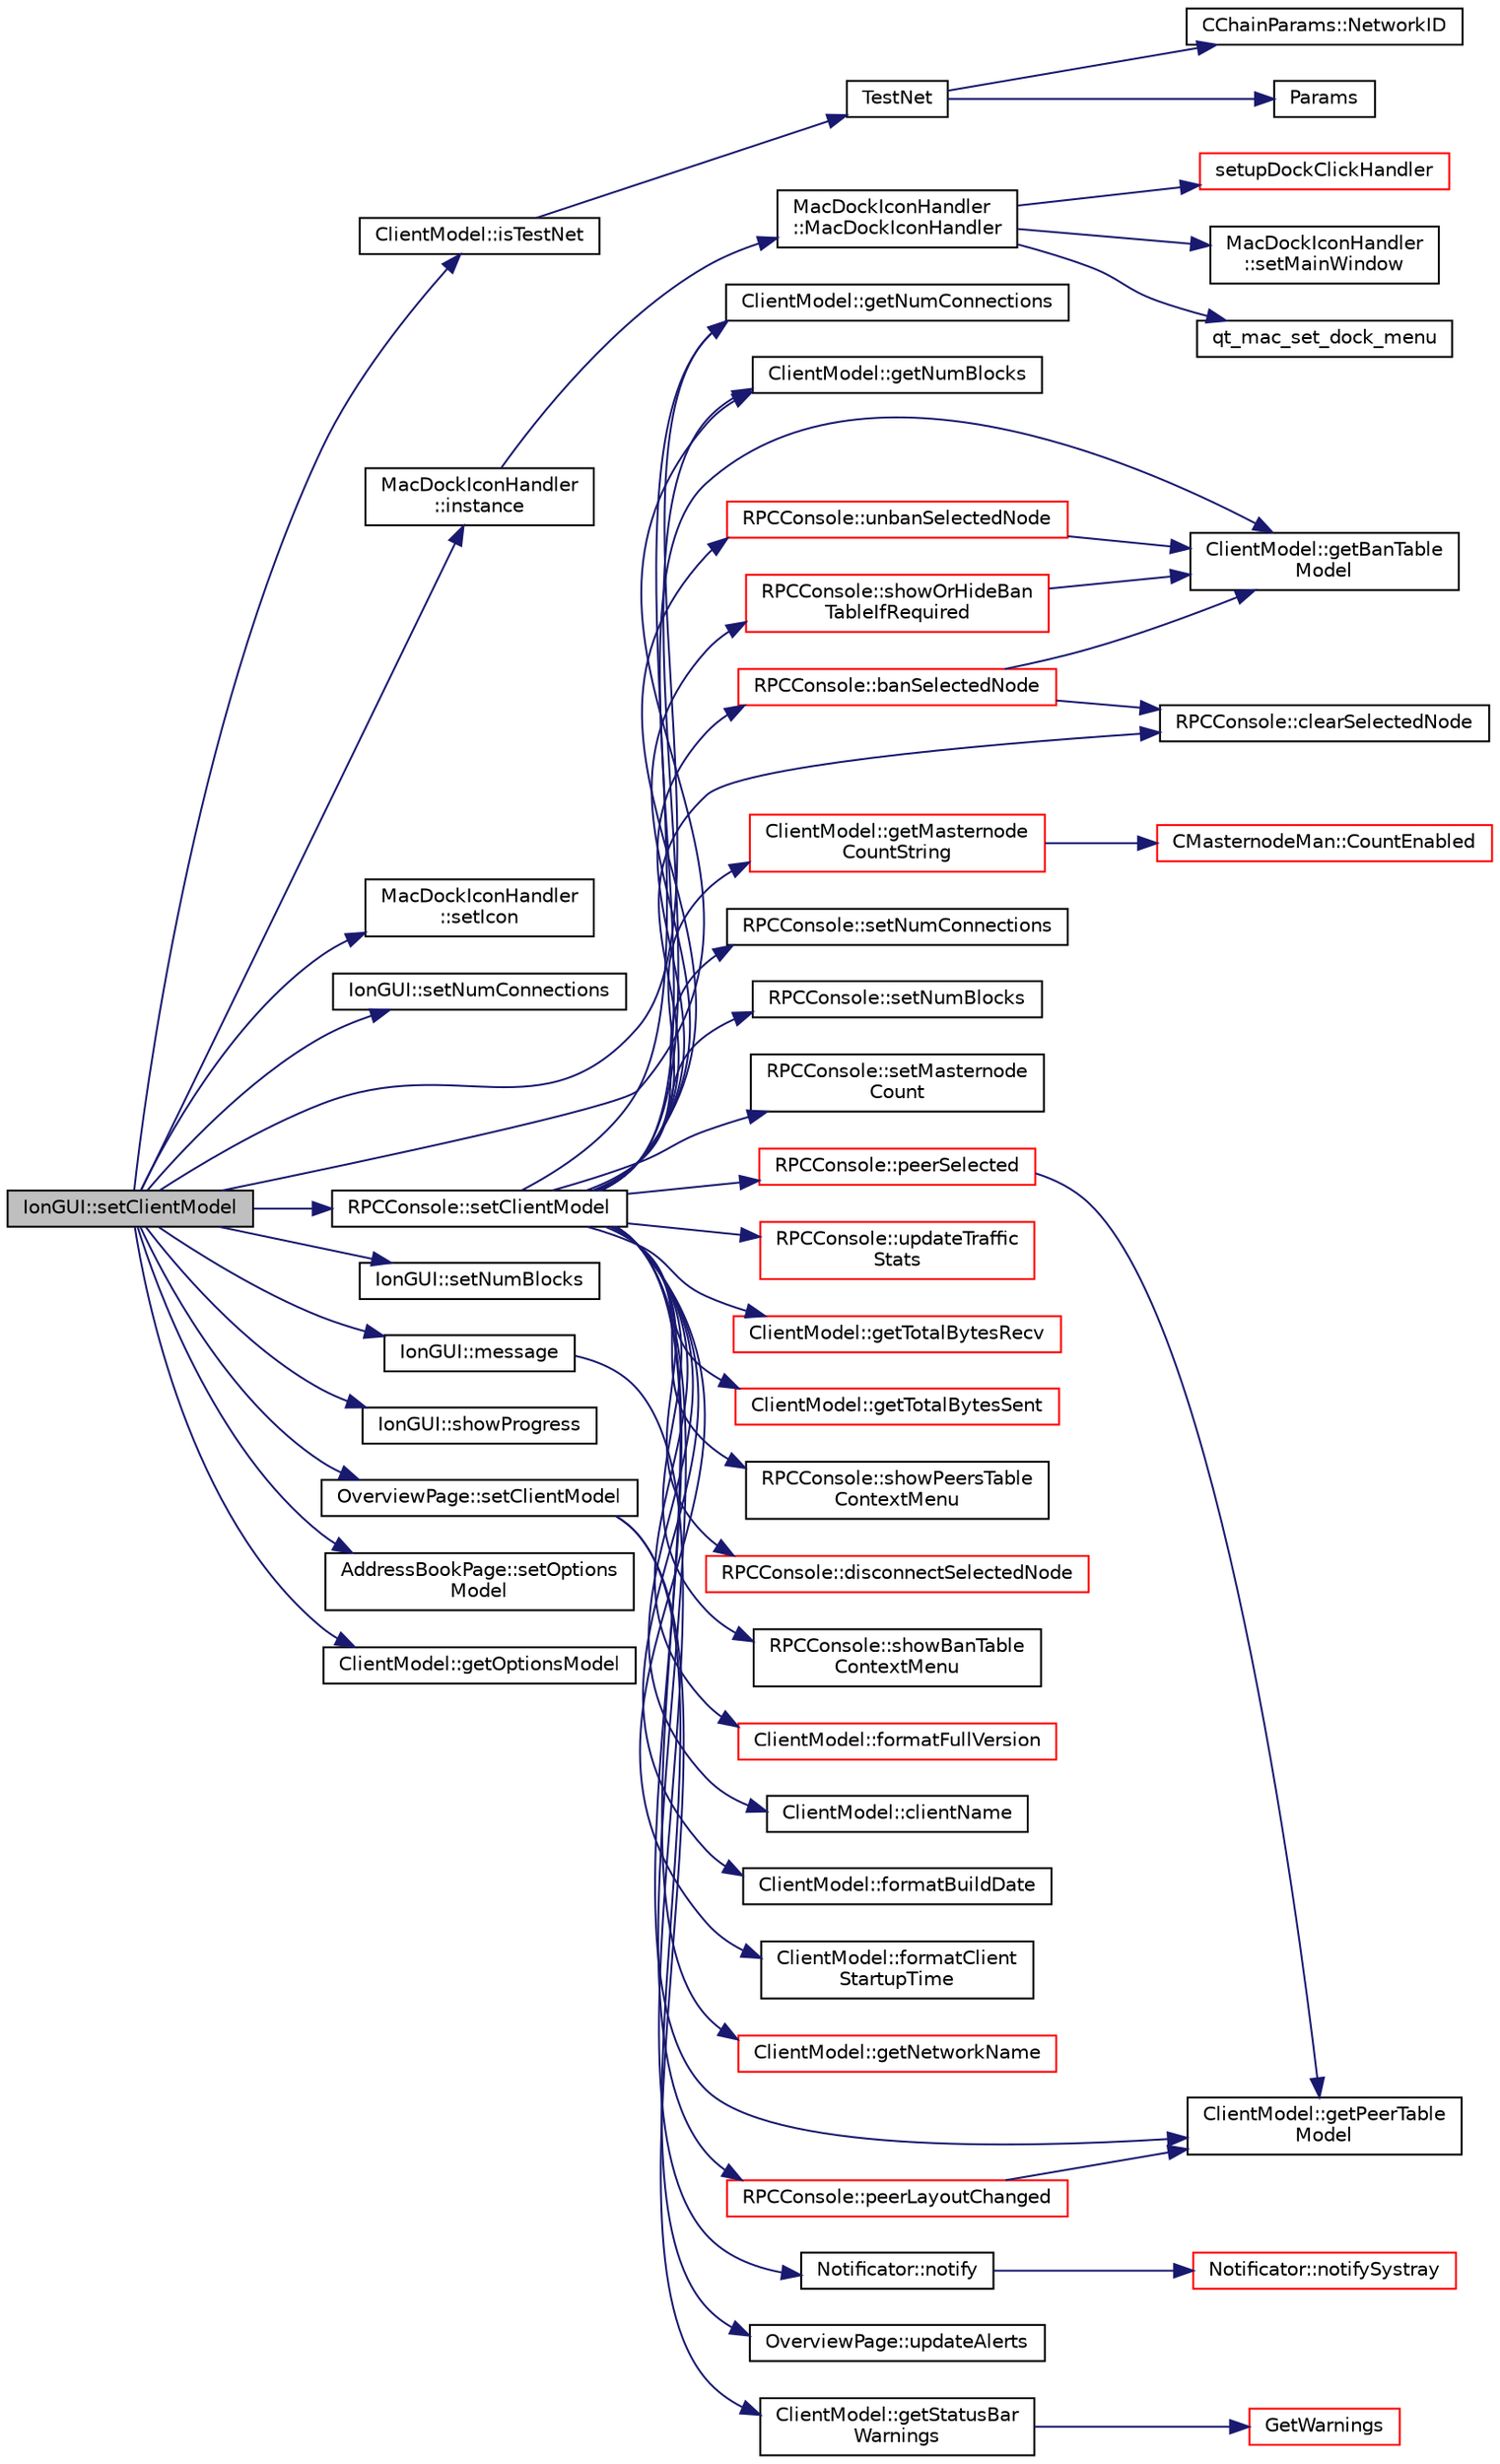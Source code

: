 digraph "IonGUI::setClientModel"
{
  edge [fontname="Helvetica",fontsize="10",labelfontname="Helvetica",labelfontsize="10"];
  node [fontname="Helvetica",fontsize="10",shape=record];
  rankdir="LR";
  Node556 [label="IonGUI::setClientModel",height=0.2,width=0.4,color="black", fillcolor="grey75", style="filled", fontcolor="black"];
  Node556 -> Node557 [color="midnightblue",fontsize="10",style="solid",fontname="Helvetica"];
  Node557 [label="ClientModel::isTestNet",height=0.2,width=0.4,color="black", fillcolor="white", style="filled",URL="$df/d25/class_client_model.html#a95f7111c0087b54e282b6cb507fadca2",tooltip="Return true if client connected to testnet. "];
  Node557 -> Node558 [color="midnightblue",fontsize="10",style="solid",fontname="Helvetica"];
  Node558 [label="TestNet",height=0.2,width=0.4,color="black", fillcolor="white", style="filled",URL="$d7/ddb/chainparams_8h.html#abc8c1af875107f5eac0f327bd3b8363d"];
  Node558 -> Node559 [color="midnightblue",fontsize="10",style="solid",fontname="Helvetica"];
  Node559 [label="Params",height=0.2,width=0.4,color="black", fillcolor="white", style="filled",URL="$d7/ddb/chainparams_8h.html#ace5c5b706d71a324a417dd2db394fd4a",tooltip="Return the currently selected parameters. "];
  Node558 -> Node560 [color="midnightblue",fontsize="10",style="solid",fontname="Helvetica"];
  Node560 [label="CChainParams::NetworkID",height=0.2,width=0.4,color="black", fillcolor="white", style="filled",URL="$d1/d4f/class_c_chain_params.html#a90dc493ec0c0325c98c3ac06eb99862b"];
  Node556 -> Node561 [color="midnightblue",fontsize="10",style="solid",fontname="Helvetica"];
  Node561 [label="MacDockIconHandler\l::instance",height=0.2,width=0.4,color="black", fillcolor="white", style="filled",URL="$d7/dcd/class_mac_dock_icon_handler.html#afd3ef7126d0b6ef02eaf85e5455fe6f4"];
  Node561 -> Node562 [color="midnightblue",fontsize="10",style="solid",fontname="Helvetica"];
  Node562 [label="MacDockIconHandler\l::MacDockIconHandler",height=0.2,width=0.4,color="black", fillcolor="white", style="filled",URL="$d7/dcd/class_mac_dock_icon_handler.html#ab44913b8dabec96186b74bc6f6896c46"];
  Node562 -> Node563 [color="midnightblue",fontsize="10",style="solid",fontname="Helvetica"];
  Node563 [label="setupDockClickHandler",height=0.2,width=0.4,color="red", fillcolor="white", style="filled",URL="$d4/de5/macdockiconhandler_8mm.html#a9aec1ea4fb1121c1b089c5cb11445732"];
  Node562 -> Node566 [color="midnightblue",fontsize="10",style="solid",fontname="Helvetica"];
  Node566 [label="MacDockIconHandler\l::setMainWindow",height=0.2,width=0.4,color="black", fillcolor="white", style="filled",URL="$d7/dcd/class_mac_dock_icon_handler.html#a4d2d18c7d56286ea745e349497941293"];
  Node562 -> Node567 [color="midnightblue",fontsize="10",style="solid",fontname="Helvetica"];
  Node567 [label="qt_mac_set_dock_menu",height=0.2,width=0.4,color="black", fillcolor="white", style="filled",URL="$d4/de5/macdockiconhandler_8mm.html#a97dcb4b8c1bda1b1e4a29fd1c36b6c47"];
  Node556 -> Node568 [color="midnightblue",fontsize="10",style="solid",fontname="Helvetica"];
  Node568 [label="MacDockIconHandler\l::setIcon",height=0.2,width=0.4,color="black", fillcolor="white", style="filled",URL="$d7/dcd/class_mac_dock_icon_handler.html#a537f8eb3c9752089e3e2e0e30011a65b"];
  Node556 -> Node569 [color="midnightblue",fontsize="10",style="solid",fontname="Helvetica"];
  Node569 [label="IonGUI::setNumConnections",height=0.2,width=0.4,color="black", fillcolor="white", style="filled",URL="$dc/d0b/class_ion_g_u_i.html#a8c3060dbc7f18906ab2ecb1806bef825",tooltip="Set number of connections shown in the UI. "];
  Node556 -> Node570 [color="midnightblue",fontsize="10",style="solid",fontname="Helvetica"];
  Node570 [label="ClientModel::getNumConnections",height=0.2,width=0.4,color="black", fillcolor="white", style="filled",URL="$df/d25/class_client_model.html#a278c5c803cd9c4593a37783b7c8f915b"];
  Node556 -> Node571 [color="midnightblue",fontsize="10",style="solid",fontname="Helvetica"];
  Node571 [label="IonGUI::setNumBlocks",height=0.2,width=0.4,color="black", fillcolor="white", style="filled",URL="$dc/d0b/class_ion_g_u_i.html#a542b8a51434274ffd2c8ec83b1fdd28c",tooltip="Set number of blocks shown in the UI. "];
  Node556 -> Node572 [color="midnightblue",fontsize="10",style="solid",fontname="Helvetica"];
  Node572 [label="ClientModel::getNumBlocks",height=0.2,width=0.4,color="black", fillcolor="white", style="filled",URL="$df/d25/class_client_model.html#a9af729ddd1220f928d8cb3ef29f06f26"];
  Node556 -> Node573 [color="midnightblue",fontsize="10",style="solid",fontname="Helvetica"];
  Node573 [label="IonGUI::message",height=0.2,width=0.4,color="black", fillcolor="white", style="filled",URL="$dc/d0b/class_ion_g_u_i.html#a2fa24a98cb6fff32ed71cd80f9a8b2aa",tooltip="Notify the user of an event from the core network or transaction handling code. "];
  Node573 -> Node574 [color="midnightblue",fontsize="10",style="solid",fontname="Helvetica"];
  Node574 [label="Notificator::notify",height=0.2,width=0.4,color="black", fillcolor="white", style="filled",URL="$da/d97/class_notificator.html#ae08e1e7e85ddc4690f307649021f7fdc",tooltip="Show notification message. "];
  Node574 -> Node575 [color="midnightblue",fontsize="10",style="solid",fontname="Helvetica"];
  Node575 [label="Notificator::notifySystray",height=0.2,width=0.4,color="red", fillcolor="white", style="filled",URL="$da/d97/class_notificator.html#ac48ec94cd02fc4ea80db6c50e24086c1"];
  Node556 -> Node579 [color="midnightblue",fontsize="10",style="solid",fontname="Helvetica"];
  Node579 [label="IonGUI::showProgress",height=0.2,width=0.4,color="black", fillcolor="white", style="filled",URL="$dc/d0b/class_ion_g_u_i.html#a9b82144404df5ab6cc55de047f88f2c3",tooltip="Show progress dialog e.g. "];
  Node556 -> Node580 [color="midnightblue",fontsize="10",style="solid",fontname="Helvetica"];
  Node580 [label="OverviewPage::setClientModel",height=0.2,width=0.4,color="black", fillcolor="white", style="filled",URL="$d1/d91/class_overview_page.html#a5d2610ab2b9c58e3b5f67c05f984e097"];
  Node580 -> Node581 [color="midnightblue",fontsize="10",style="solid",fontname="Helvetica"];
  Node581 [label="OverviewPage::updateAlerts",height=0.2,width=0.4,color="black", fillcolor="white", style="filled",URL="$d1/d91/class_overview_page.html#a3f92603780b678f506929dc736e7cd1d"];
  Node580 -> Node582 [color="midnightblue",fontsize="10",style="solid",fontname="Helvetica"];
  Node582 [label="ClientModel::getStatusBar\lWarnings",height=0.2,width=0.4,color="black", fillcolor="white", style="filled",URL="$df/d25/class_client_model.html#a16718fa6c90ac5bce0ce1dcbfb3ec95c",tooltip="Return warnings to be displayed in status bar. "];
  Node582 -> Node583 [color="midnightblue",fontsize="10",style="solid",fontname="Helvetica"];
  Node583 [label="GetWarnings",height=0.2,width=0.4,color="red", fillcolor="white", style="filled",URL="$df/d0a/main_8cpp.html#a70b1d1b79f1c760e65c960713b87b732"];
  Node556 -> Node588 [color="midnightblue",fontsize="10",style="solid",fontname="Helvetica"];
  Node588 [label="RPCConsole::setClientModel",height=0.2,width=0.4,color="black", fillcolor="white", style="filled",URL="$d7/de8/class_r_p_c_console.html#a355349a33664a07628e9ca22a60f5fa7"];
  Node588 -> Node589 [color="midnightblue",fontsize="10",style="solid",fontname="Helvetica"];
  Node589 [label="ClientModel::getPeerTable\lModel",height=0.2,width=0.4,color="black", fillcolor="white", style="filled",URL="$df/d25/class_client_model.html#a643fc112ce94f50ac7187ecdf3c75360"];
  Node588 -> Node590 [color="midnightblue",fontsize="10",style="solid",fontname="Helvetica"];
  Node590 [label="ClientModel::getBanTable\lModel",height=0.2,width=0.4,color="black", fillcolor="white", style="filled",URL="$df/d25/class_client_model.html#ad02b8bf216a08845e393f9bac8c4ed42"];
  Node588 -> Node591 [color="midnightblue",fontsize="10",style="solid",fontname="Helvetica"];
  Node591 [label="RPCConsole::setNumConnections",height=0.2,width=0.4,color="black", fillcolor="white", style="filled",URL="$d7/de8/class_r_p_c_console.html#aa4546cb7812dd35704de8bf09a6ceb60",tooltip="Set number of connections shown in the UI. "];
  Node588 -> Node570 [color="midnightblue",fontsize="10",style="solid",fontname="Helvetica"];
  Node588 -> Node592 [color="midnightblue",fontsize="10",style="solid",fontname="Helvetica"];
  Node592 [label="RPCConsole::setNumBlocks",height=0.2,width=0.4,color="black", fillcolor="white", style="filled",URL="$d7/de8/class_r_p_c_console.html#a98b7e85774a91d77c3b01276bd41bc51",tooltip="Set number of blocks shown in the UI. "];
  Node588 -> Node572 [color="midnightblue",fontsize="10",style="solid",fontname="Helvetica"];
  Node588 -> Node593 [color="midnightblue",fontsize="10",style="solid",fontname="Helvetica"];
  Node593 [label="RPCConsole::setMasternode\lCount",height=0.2,width=0.4,color="black", fillcolor="white", style="filled",URL="$d7/de8/class_r_p_c_console.html#a23a841c2142f7ac49506099334135cf5",tooltip="Set number of masternodes shown in the UI. "];
  Node588 -> Node594 [color="midnightblue",fontsize="10",style="solid",fontname="Helvetica"];
  Node594 [label="ClientModel::getMasternode\lCountString",height=0.2,width=0.4,color="red", fillcolor="white", style="filled",URL="$df/d25/class_client_model.html#ab8dae86e417c050723fee66420a333ed"];
  Node594 -> Node595 [color="midnightblue",fontsize="10",style="solid",fontname="Helvetica"];
  Node595 [label="CMasternodeMan::CountEnabled",height=0.2,width=0.4,color="red", fillcolor="white", style="filled",URL="$dc/d6b/class_c_masternode_man.html#ae495279a035d7d259375ae95cbde28f4"];
  Node588 -> Node603 [color="midnightblue",fontsize="10",style="solid",fontname="Helvetica"];
  Node603 [label="RPCConsole::updateTraffic\lStats",height=0.2,width=0.4,color="red", fillcolor="white", style="filled",URL="$d7/de8/class_r_p_c_console.html#a41bc6977fc2aab06f408da81dfd2034f",tooltip="update traffic statistics "];
  Node588 -> Node605 [color="midnightblue",fontsize="10",style="solid",fontname="Helvetica"];
  Node605 [label="ClientModel::getTotalBytesRecv",height=0.2,width=0.4,color="red", fillcolor="white", style="filled",URL="$df/d25/class_client_model.html#a3ecd021e48073debd6dfeb90fdb3e7bd"];
  Node588 -> Node607 [color="midnightblue",fontsize="10",style="solid",fontname="Helvetica"];
  Node607 [label="ClientModel::getTotalBytesSent",height=0.2,width=0.4,color="red", fillcolor="white", style="filled",URL="$df/d25/class_client_model.html#a53cd536b119e49b0fab9c95d13a247ed"];
  Node588 -> Node609 [color="midnightblue",fontsize="10",style="solid",fontname="Helvetica"];
  Node609 [label="RPCConsole::banSelectedNode",height=0.2,width=0.4,color="red", fillcolor="white", style="filled",URL="$d7/de8/class_r_p_c_console.html#aacaf485583b6342c5e1877e7582f95c5",tooltip="Ban a selected node on the Peers tab. "];
  Node609 -> Node622 [color="midnightblue",fontsize="10",style="solid",fontname="Helvetica"];
  Node622 [label="RPCConsole::clearSelectedNode",height=0.2,width=0.4,color="black", fillcolor="white", style="filled",URL="$d7/de8/class_r_p_c_console.html#a9c6e2b13f981313a28bcbf10433d0d11",tooltip="clear the selected node "];
  Node609 -> Node590 [color="midnightblue",fontsize="10",style="solid",fontname="Helvetica"];
  Node588 -> Node626 [color="midnightblue",fontsize="10",style="solid",fontname="Helvetica"];
  Node626 [label="RPCConsole::showPeersTable\lContextMenu",height=0.2,width=0.4,color="black", fillcolor="white", style="filled",URL="$d7/de8/class_r_p_c_console.html#a920a08f6248cb341fb47318403f015be",tooltip="Show custom context menu on Peers tab. "];
  Node588 -> Node627 [color="midnightblue",fontsize="10",style="solid",fontname="Helvetica"];
  Node627 [label="RPCConsole::disconnectSelectedNode",height=0.2,width=0.4,color="red", fillcolor="white", style="filled",URL="$d7/de8/class_r_p_c_console.html#a697e3fab280ee0c9033eeff2f64ec742",tooltip="Disconnect a selected node on the Peers tab. "];
  Node588 -> Node628 [color="midnightblue",fontsize="10",style="solid",fontname="Helvetica"];
  Node628 [label="RPCConsole::peerSelected",height=0.2,width=0.4,color="red", fillcolor="white", style="filled",URL="$d7/de8/class_r_p_c_console.html#a2487fa6a90cddcbb17ae4bb13ecc5359",tooltip="Handle selection of peer in peers list. "];
  Node628 -> Node589 [color="midnightblue",fontsize="10",style="solid",fontname="Helvetica"];
  Node588 -> Node636 [color="midnightblue",fontsize="10",style="solid",fontname="Helvetica"];
  Node636 [label="RPCConsole::peerLayoutChanged",height=0.2,width=0.4,color="red", fillcolor="white", style="filled",URL="$d7/de8/class_r_p_c_console.html#af952ebc6484c8f7d1262fa0bceed41bf",tooltip="Handle updated peer information. "];
  Node636 -> Node589 [color="midnightblue",fontsize="10",style="solid",fontname="Helvetica"];
  Node588 -> Node638 [color="midnightblue",fontsize="10",style="solid",fontname="Helvetica"];
  Node638 [label="RPCConsole::showBanTable\lContextMenu",height=0.2,width=0.4,color="black", fillcolor="white", style="filled",URL="$d7/de8/class_r_p_c_console.html#ae080520be8c972076c2fad22cb998ce2",tooltip="Show custom context menu on Bans tab. "];
  Node588 -> Node639 [color="midnightblue",fontsize="10",style="solid",fontname="Helvetica"];
  Node639 [label="RPCConsole::unbanSelectedNode",height=0.2,width=0.4,color="red", fillcolor="white", style="filled",URL="$d7/de8/class_r_p_c_console.html#a9a974887c33bf1d4b25eb6aeea002941",tooltip="Unban a selected node on the Bans tab. "];
  Node639 -> Node590 [color="midnightblue",fontsize="10",style="solid",fontname="Helvetica"];
  Node588 -> Node622 [color="midnightblue",fontsize="10",style="solid",fontname="Helvetica"];
  Node588 -> Node641 [color="midnightblue",fontsize="10",style="solid",fontname="Helvetica"];
  Node641 [label="RPCConsole::showOrHideBan\lTableIfRequired",height=0.2,width=0.4,color="red", fillcolor="white", style="filled",URL="$d7/de8/class_r_p_c_console.html#af285a241961af11845a76ea995ca45c5",tooltip="Hides ban table if no bans are present. "];
  Node641 -> Node590 [color="midnightblue",fontsize="10",style="solid",fontname="Helvetica"];
  Node588 -> Node644 [color="midnightblue",fontsize="10",style="solid",fontname="Helvetica"];
  Node644 [label="ClientModel::formatFullVersion",height=0.2,width=0.4,color="red", fillcolor="white", style="filled",URL="$df/d25/class_client_model.html#ae9448d6f2a7f99467152b17f7044eb12"];
  Node588 -> Node646 [color="midnightblue",fontsize="10",style="solid",fontname="Helvetica"];
  Node646 [label="ClientModel::clientName",height=0.2,width=0.4,color="black", fillcolor="white", style="filled",URL="$df/d25/class_client_model.html#a3344257e3eccd1d123df143dd9f04a4c"];
  Node588 -> Node647 [color="midnightblue",fontsize="10",style="solid",fontname="Helvetica"];
  Node647 [label="ClientModel::formatBuildDate",height=0.2,width=0.4,color="black", fillcolor="white", style="filled",URL="$df/d25/class_client_model.html#a48d34d4832a0980e03cbc13e60338c37"];
  Node588 -> Node648 [color="midnightblue",fontsize="10",style="solid",fontname="Helvetica"];
  Node648 [label="ClientModel::formatClient\lStartupTime",height=0.2,width=0.4,color="black", fillcolor="white", style="filled",URL="$df/d25/class_client_model.html#aae1793d38356a2e8040d9e7dc813b0c1"];
  Node588 -> Node649 [color="midnightblue",fontsize="10",style="solid",fontname="Helvetica"];
  Node649 [label="ClientModel::getNetworkName",height=0.2,width=0.4,color="red", fillcolor="white", style="filled",URL="$df/d25/class_client_model.html#a6c7029411371856c536bcd150c3ee9a8",tooltip="Return network (main, testnet3, regtest) "];
  Node556 -> Node651 [color="midnightblue",fontsize="10",style="solid",fontname="Helvetica"];
  Node651 [label="AddressBookPage::setOptions\lModel",height=0.2,width=0.4,color="black", fillcolor="white", style="filled",URL="$d3/d4a/class_address_book_page.html#ab9667b2b14e6bf56aeb256402fe6ac7e"];
  Node556 -> Node652 [color="midnightblue",fontsize="10",style="solid",fontname="Helvetica"];
  Node652 [label="ClientModel::getOptionsModel",height=0.2,width=0.4,color="black", fillcolor="white", style="filled",URL="$df/d25/class_client_model.html#ae8da1e2eabfbbcc49a7eed821908bdb6"];
}
